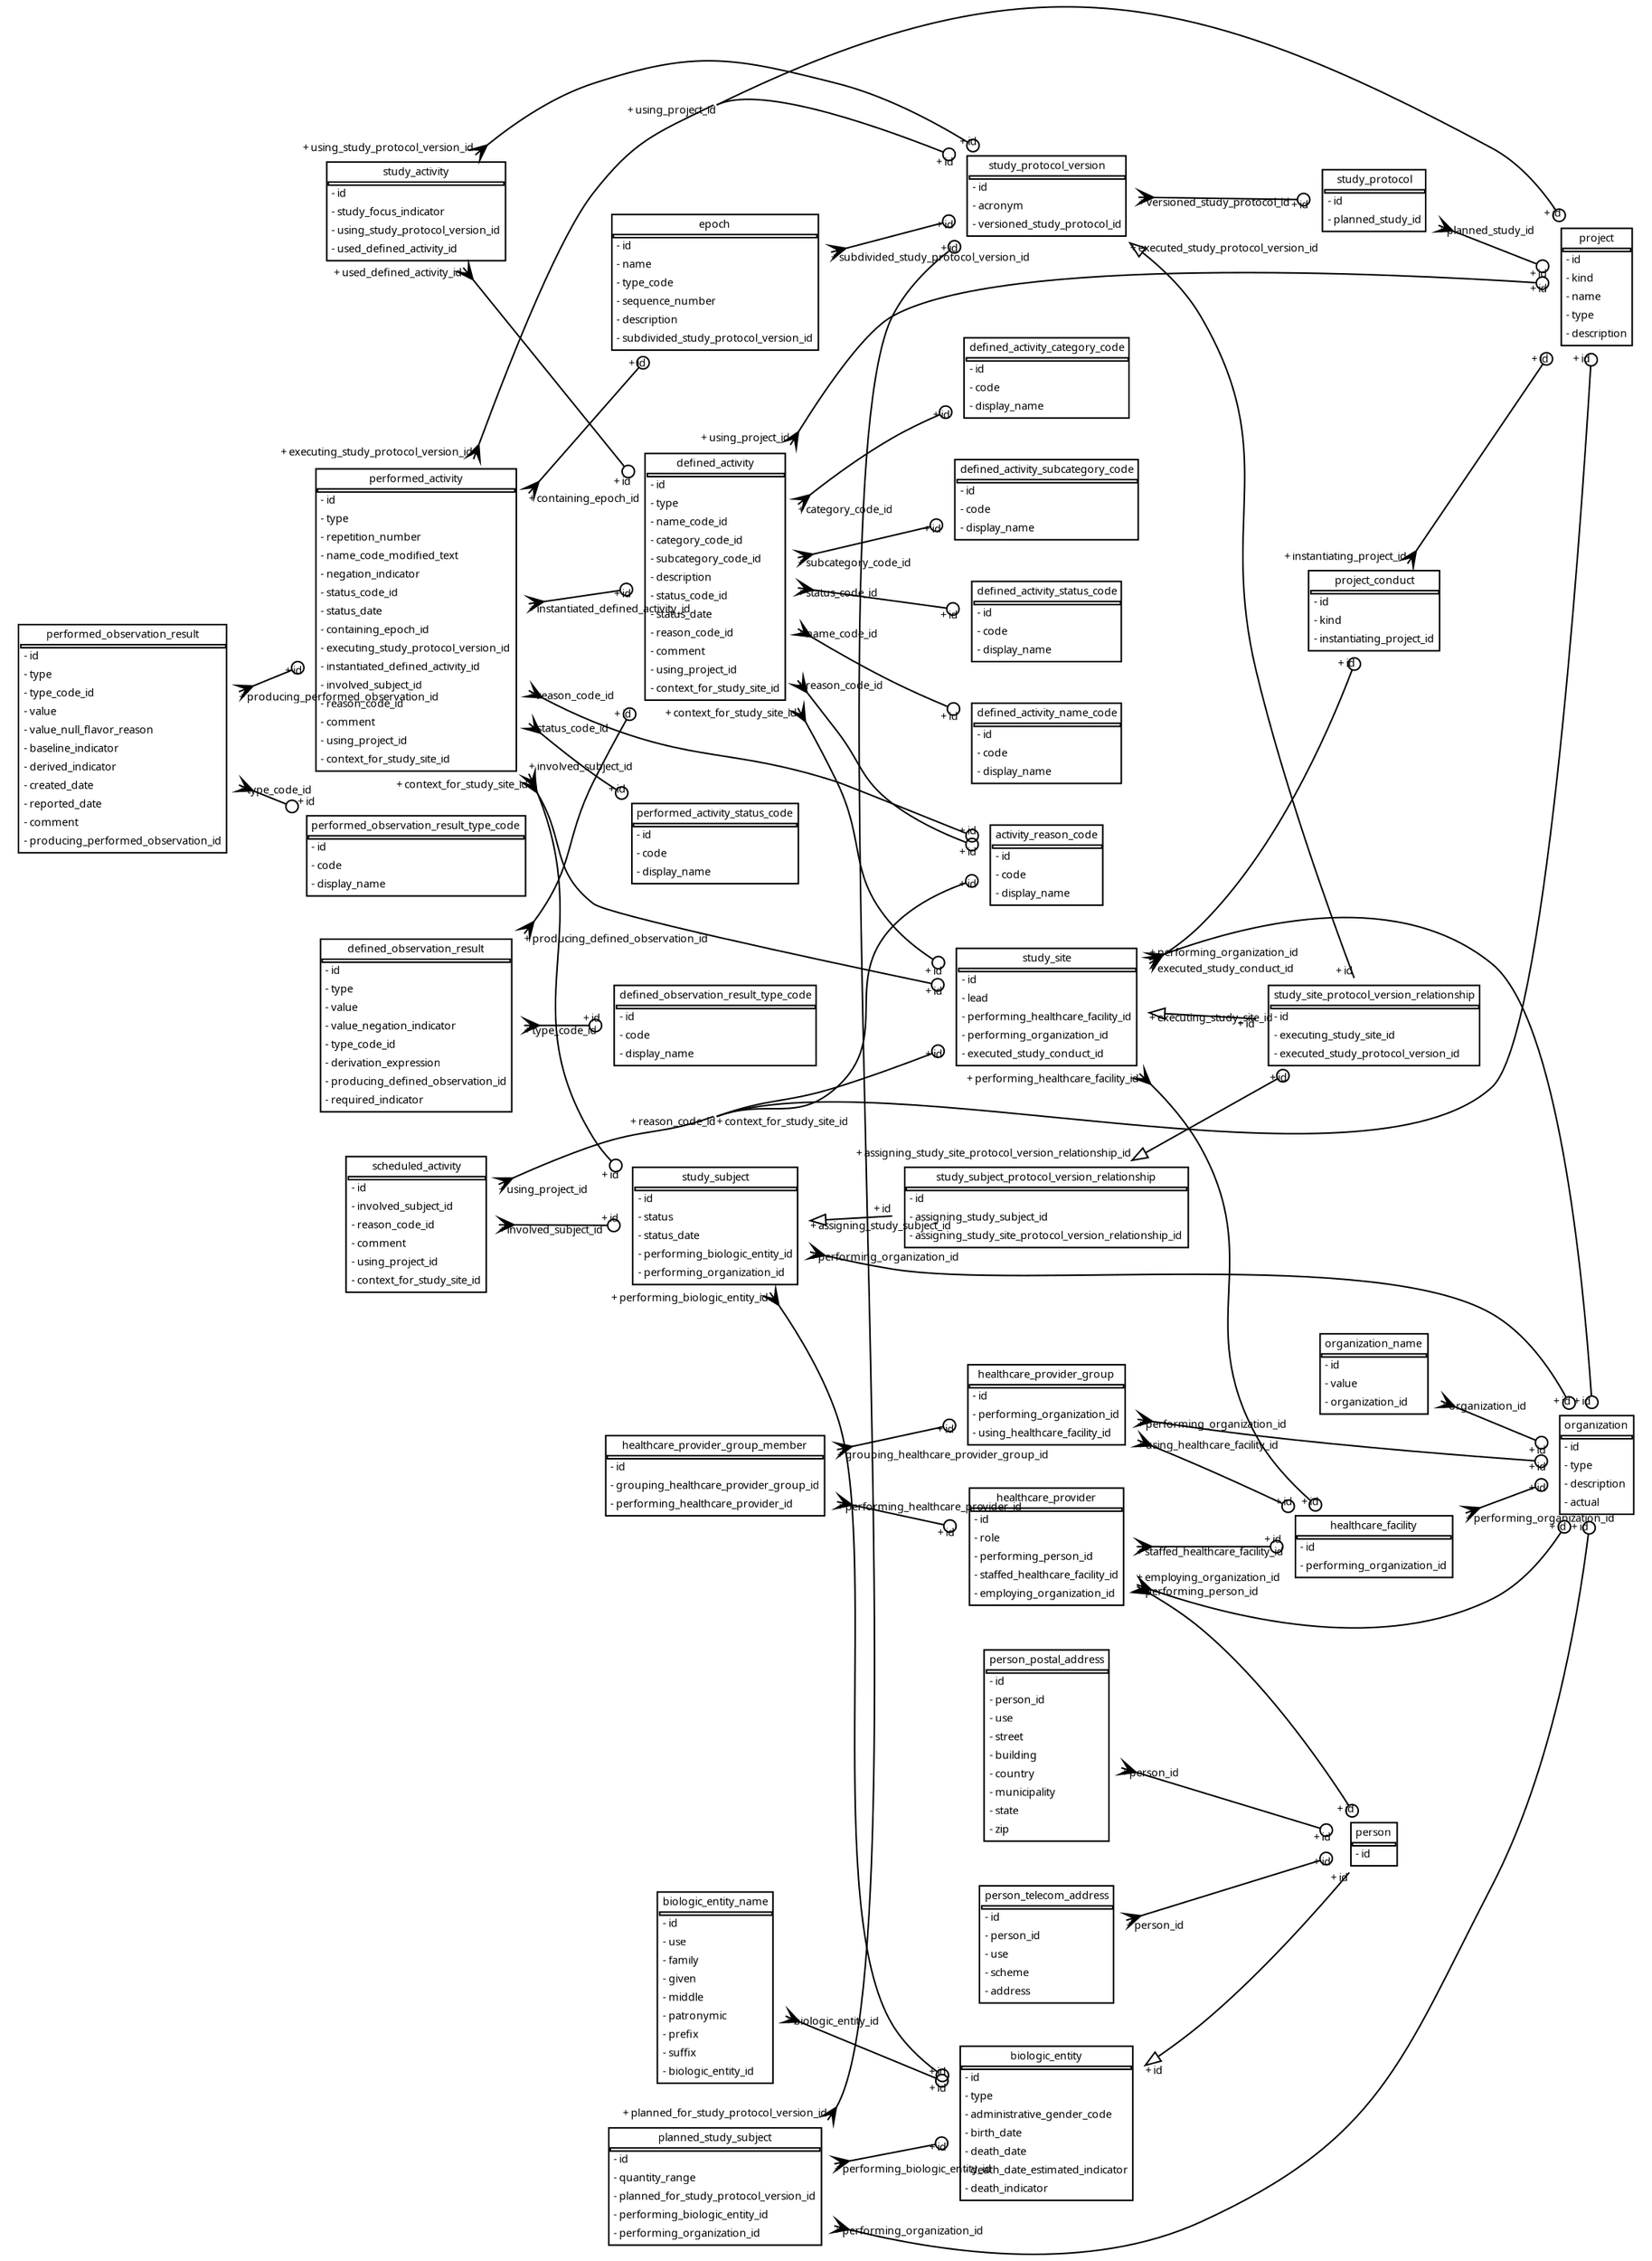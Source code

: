digraph G {
	graph [bb="0,0,1020.8,1452",
		concentrate=True,
		mode=ipsep,
		overlap=ipsep,
		prog=dot,
		rankdir=LR,
		sep=0.01
	];
	node [label="\N"];
	activity_reason_code	[fontname="Bitstream-Vera Sans",
		fontsize=7.0,
		height=0.84722,
		label=<<TABLE BORDER="1" CELLBORDER="0" CELLSPACING="0"><TR><TD ALIGN="CENTER">activity_reason_code</TD></TR><TR><TD BORDER="1" CELLPADDING="0"></TD></TR><TR><TD ALIGN="LEFT" PORT="id">- id</TD></TR><TR><TD ALIGN="LEFT" PORT="code">- code</TD></TR><TR><TD ALIGN="LEFT" PORT="display_name">- display_name</TD></TR></TABLE>>,
		pos="643.25,896.75",
		shape=plaintext,
		width=1.2222];
	biologic_entity_name	[fontname="Bitstream-Vera Sans",
		fontsize=7.0,
		height=1.8681,
		label=<<TABLE BORDER="1" CELLBORDER="0" CELLSPACING="0"><TR><TD ALIGN="CENTER">biologic_entity_name</TD></TR><TR><TD BORDER="1" CELLPADDING="0"></TD></TR><TR><TD ALIGN="LEFT" PORT="id">- id</TD></TR><TR><TD ALIGN="LEFT" PORT="use">- use</TD></TR><TR><TD ALIGN="LEFT" PORT="family">- family</TD></TR><TR><TD ALIGN="LEFT" PORT="given">- given</TD></TR><TR><TD ALIGN="LEFT" PORT="middle">- middle</TD></TR><TR><TD ALIGN="LEFT" PORT="patronymic">- patronymic</TD></TR><TR><TD ALIGN="LEFT" PORT="prefix">- prefix</TD></TR><TR><TD ALIGN="LEFT" PORT="suffix">- suffix</TD></TR><TR><TD ALIGN="LEFT" PORT="biologic_entity_id">- biologic_entity_id</TD></TR></TABLE>>,
		pos="436.38,171.75",
		shape=plaintext,
		width=1.2118];
	biologic_entity	[fontname="Bitstream-Vera Sans",
		fontsize=7.0,
		height=1.5278,
		label=<<TABLE BORDER="1" CELLBORDER="0" CELLSPACING="0"><TR><TD ALIGN="CENTER">biologic_entity</TD></TR><TR><TD BORDER="1" CELLPADDING="0"></TD></TR><TR><TD ALIGN="LEFT" PORT="id">- id</TD></TR><TR><TD ALIGN="LEFT" PORT="type">- type</TD></TR><TR><TD ALIGN="LEFT" PORT="administrative_gender_code">- administrative_gender_code</TD></TR><TR><TD ALIGN="LEFT" PORT="birth_date">- birth_date</TD></TR><TR><TD ALIGN="LEFT" PORT="death_date">- death_date</TD></TR><TR><TD ALIGN="LEFT" PORT="death_date_estimated_indicator">- death_date_estimated_indicator</TD></TR><TR><TD ALIGN="LEFT" PORT="death_indicator">- death_indicator</TD></TR></TABLE>>,
		pos="643.25,84.754",
		shape=plaintext,
		width=1.7431];
	biologic_entity_name -> biologic_entity	[arrowhead=odot,
		arrowtail=crow,
		dir=both,
		fontname="Bitstream-Vera Sans",
		fontsize=7.0,
		head_lp="575.18,114.97",
		headlabel="+ id",
		pos="s,479.83,153.73 e,580.81,110.84 489.37,149.67 514.71,138.91 545.52,125.83 572.83,114.23",
		tail_lp="509.45,149.6",
		taillabel="+ biologic_entity_id"];
	person	[fontname="Bitstream-Vera Sans",
		fontsize=7.0,
		height=0.50694,
		label=<<TABLE BORDER="1" CELLBORDER="0" CELLSPACING="0"><TR><TD ALIGN="CENTER">person</TD></TR><TR><TD BORDER="1" CELLPADDING="0"></TD></TR><TR><TD ALIGN="LEFT" PORT="id">- id</TD></TR></TABLE>>,
		pos="850.5,264.75",
		shape=plaintext,
		width=0.75];
	biologic_entity -> person	[arrowhead=none,
		arrowtail=empty,
		dir=both,
		fontname="Bitstream-Vera Sans",
		fontsize=7.0,
		head_lp="829.14,242.51",
		headlabel="+ id",
		pos="s,705.86,122.66 715.04,129.09 723.84,135.39 732.54,142.02 740.5,148.75 777.44,179.97 814.81,222.71 834.76,246.64",
		tail_lp="711.48,118.53",
		taillabel="+ id"];
	healthcare_facility	[fontname="Bitstream-Vera Sans",
		fontsize=7.0,
		height=0.67708,
		label=<<TABLE BORDER="1" CELLBORDER="0" CELLSPACING="0"><TR><TD ALIGN="CENTER">healthcare_facility</TD></TR><TR><TD BORDER="1" CELLPADDING="0"></TD></TR><TR><TD ALIGN="LEFT" PORT="id">- id</TD></TR><TR><TD ALIGN="LEFT" PORT="performing_organization_id">- performing_organization_id</TD></TR></TABLE>>,
		pos="850.5,456.75",
		shape=plaintext,
		width=1.5243];
	organization	[fontname="Bitstream-Vera Sans",
		fontsize=7.0,
		height=1.0174,
		label=<<TABLE BORDER="1" CELLBORDER="0" CELLSPACING="0"><TR><TD ALIGN="CENTER">organization</TD></TR><TR><TD BORDER="1" CELLPADDING="0"></TD></TR><TR><TD ALIGN="LEFT" PORT="id">- id</TD></TR><TR><TD ALIGN="LEFT" PORT="type">- type</TD></TR><TR><TD ALIGN="LEFT" PORT="description">- description</TD></TR><TR><TD ALIGN="LEFT" PORT="actual">- actual</TD></TR></TABLE>>,
		pos="990.62,508.75",
		shape=plaintext,
		width=0.83681];
	healthcare_facility -> organization	[arrowhead=odot,
		arrowtail=crow,
		dir=both,
		fontname="Bitstream-Vera Sans",
		fontsize=7.0,
		head_lp="955.23,502.05",
		headlabel="+ id",
		pos="s,905.3,477.01 e,960.86,497.92 914.72,480.56 927.71,485.44 940.97,490.44 952.65,494.83",
		tail_lp="949.92,472.88",
		taillabel="+ performing_organization_id"];
	healthcare_provider	[fontname="Bitstream-Vera Sans",
		fontsize=7.0,
		height=1.1875,
		label=<<TABLE BORDER="1" CELLBORDER="0" CELLSPACING="0"><TR><TD ALIGN="CENTER">healthcare_provider</TD></TR><TR><TD BORDER="1" CELLPADDING="0"></TD></TR><TR><TD ALIGN="LEFT" PORT="id">- id</TD></TR><TR><TD ALIGN="LEFT" PORT="role">- role</TD></TR><TR><TD ALIGN="LEFT" PORT="performing_person_id">- performing_person_id</TD></TR><TR><TD ALIGN="LEFT" PORT="staffed_healthcare_facility_id">- staffed_healthcare_facility_id</TD></TR><TR><TD ALIGN="LEFT" PORT="employing_organization_id">- employing_organization_id</TD></TR></TABLE>>,
		pos="643.25,456.75",
		shape=plaintext,
		width=1.6285];
	healthcare_provider -> healthcare_facility	[arrowhead=odot,
		arrowtail=crow,
		dir=both,
		fontname="Bitstream-Vera Sans",
		fontsize=7.0,
		head_lp="790.32,460.88",
		headlabel="+ id",
		pos="s,701.7,456.75 e,795.94,456.75 711.95,456.75 736.15,456.75 763.29,456.75 787.03,456.75",
		tail_lp="750.07,452.63",
		taillabel="+ staffed_healthcare_facility_id"];
	healthcare_provider -> organization	[arrowhead=odot,
		arrowtail=crow,
		dir=both,
		fontname="Bitstream-Vera Sans",
		fontsize=7.0,
		head_lp="966.4,468.28",
		headlabel="+ id",
		pos="s,701.62,432.27 e,972.02,472.4 711.22,428.91 770.33,408.84 857.29,390.58 924.5,423.75 942.43,432.6 956.78,449.01 967.41,465.07",
		tail_lp="745.49,428.14",
		taillabel="+ employing_organization_id"];
	healthcare_provider -> person	[arrowhead=odot,
		arrowtail=crow,
		dir=both,
		fontname="Bitstream-Vera Sans",
		fontsize=7.0,
		head_lp="833.41,286.72",
		headlabel="+ id",
		pos="s,701.73,430.73 e,839.04,282.59 710.56,425.68 721.06,419.45 731.44,412.42 740.5,404.75 780.43,370.96 815.35,320.39 834.34,290.18",
		tail_lp="738.1,434.86",
		taillabel="+ performing_person_id"];
	healthcare_provider_group	[fontname="Bitstream-Vera Sans",
		fontsize=7.0,
		height=0.84722,
		label=<<TABLE BORDER="1" CELLBORDER="0" CELLSPACING="0"><TR><TD ALIGN="CENTER">healthcare_provider_group</TD></TR><TR><TD BORDER="1" CELLPADDING="0"></TD></TR><TR><TD ALIGN="LEFT" PORT="id">- id</TD></TR><TR><TD ALIGN="LEFT" PORT="performing_organization_id">- performing_organization_id</TD></TR><TR><TD ALIGN="LEFT" PORT="using_healthcare_facility_id">- using_healthcare_facility_id</TD></TR></TABLE>>,
		pos="643.25,547.75",
		shape=plaintext,
		width=1.5556];
	healthcare_provider_group -> healthcare_facility	[arrowhead=odot,
		arrowtail=crow,
		dir=both,
		fontname="Bitstream-Vera Sans",
		fontsize=7.0,
		head_lp="794.52,485.2",
		headlabel="+ id",
		pos="s,699.21,526.15 e,800.14,481.07 708.86,522.2 719.48,517.82 730.33,513.23 740.5,508.75 757.4,501.31 775.58,492.83 792.15,484.91",
		tail_lp="744.96,522.02",
		taillabel="+ using_healthcare_facility_id"];
	healthcare_provider_group -> organization	[arrowhead=odot,
		arrowtail=crow,
		dir=both,
		fontname="Bitstream-Vera Sans",
		fontsize=7.0,
		head_lp="954.98,514.9",
		headlabel="+ id",
		pos="s,699.16,538.68 e,960.61,510.78 709.42,537.09 730.76,533.81 754.61,530.38 776.5,527.75 837.66,520.41 909.02,514.61 951.69,511.43",
		tail_lp="743.79,534.56",
		taillabel="+ performing_organization_id"];
	healthcare_provider_group_member	[fontname="Bitstream-Vera Sans",
		fontsize=7.0,
		height=0.84722,
		label=<<TABLE BORDER="1" CELLBORDER="0" CELLSPACING="0"><TR><TD ALIGN="CENTER">healthcare_provider_group_member</TD></TR><TR><TD BORDER="1" CELLPADDING="0"></TD></TR><TR><TD ALIGN="LEFT" PORT="id">- id</TD></TR><TR><TD ALIGN="LEFT" PORT="grouping_healthcare_provider_group_id">- grouping_healthcare_provider_group_id</TD></TR><TR><TD ALIGN="LEFT" PORT="performing_healthcare_provider_id">- performing_healthcare_provider_id</TD></TR></TABLE>>,
		pos="436.38,501.75",
		shape=plaintext,
		width=2.0451];
	healthcare_provider_group_member -> healthcare_provider	[arrowhead=odot,
		arrowtail=crow,
		dir=both,
		fontname="Bitstream-Vera Sans",
		fontsize=7.0,
		head_lp="579.02,465.28",
		headlabel="+ id",
		pos="s,509.89,485.83 e,584.64,469.41 520.08,483.59 538.69,479.5 558.2,475.22 576.03,471.3",
		tail_lp="566.14,489.95",
		taillabel="+ performing_healthcare_provider_id"];
	healthcare_provider_group_member -> healthcare_provider_group	[arrowhead=odot,
		arrowtail=crow,
		dir=both,
		fontname="Bitstream-Vera Sans",
		fontsize=7.0,
		head_lp="581.94,531.35",
		headlabel="+ id",
		pos="s,509.89,518.04 e,587.56,535.47 519.9,520.28 539.55,524.7 560.23,529.34 578.87,533.52",
		tail_lp="573.27,513.91",
		taillabel="+ grouping_healthcare_provider_group_id"];
	organization_name	[fontname="Bitstream-Vera Sans",
		fontsize=7.0,
		height=0.84722,
		label=<<TABLE BORDER="1" CELLBORDER="0" CELLSPACING="0"><TR><TD ALIGN="CENTER">organization_name</TD></TR><TR><TD BORDER="1" CELLPADDING="0"></TD></TR><TR><TD ALIGN="LEFT" PORT="id">- id</TD></TR><TR><TD ALIGN="LEFT" PORT="value">- value</TD></TR><TR><TD ALIGN="LEFT" PORT="organization_id">- organization_id</TD></TR></TABLE>>,
		pos="850.5,567.75",
		shape=plaintext,
		width=1.1181];
	organization_name -> organization	[arrowhead=odot,
		arrowtail=crow,
		dir=both,
		fontname="Bitstream-Vera Sans",
		fontsize=7.0,
		head_lp="955.23,525.17",
		headlabel="+ id",
		pos="s,890.71,551 e,960.86,521.04 900.13,546.98 917.41,539.6 936.57,531.41 952.72,524.52",
		tail_lp="916.96,546.88",
		taillabel="+ organization_id"];
	person_postal_address	[fontname="Bitstream-Vera Sans",
		fontsize=7.0,
		height=1.8681,
		label=<<TABLE BORDER="1" CELLBORDER="0" CELLSPACING="0"><TR><TD ALIGN="CENTER">person_postal_address</TD></TR><TR><TD BORDER="1" CELLPADDING="0"></TD></TR><TR><TD ALIGN="LEFT" PORT="id">- id</TD></TR><TR><TD ALIGN="LEFT" PORT="person_id">- person_id</TD></TR><TR><TD ALIGN="LEFT" PORT="use">- use</TD></TR><TR><TD ALIGN="LEFT" PORT="street">- street</TD></TR><TR><TD ALIGN="LEFT" PORT="building">- building</TD></TR><TR><TD ALIGN="LEFT" PORT="country">- country</TD></TR><TR><TD ALIGN="LEFT" PORT="municipality">- municipality</TD></TR><TR><TD ALIGN="LEFT" PORT="state">- state</TD></TR><TR><TD ALIGN="LEFT" PORT="zip">- zip</TD></TR></TABLE>>,
		pos="643.25,328.75",
		shape=plaintext,
		width=1.3056];
	person_postal_address -> person	[arrowhead=odot,
		arrowtail=crow,
		dir=both,
		fontname="Bitstream-Vera Sans",
		fontsize=7.0,
		head_lp="817.93,268.72",
		headlabel="+ id",
		pos="s,690.06,314.47 e,823.56,272.84 700,311.37 736.76,299.91 783.75,285.26 815.14,275.47",
		tail_lp="708.06,310.35",
		taillabel="+ person_id"];
	person_telecom_address	[fontname="Bitstream-Vera Sans",
		fontsize=7.0,
		height=1.1875,
		label=<<TABLE BORDER="1" CELLBORDER="0" CELLSPACING="0"><TR><TD ALIGN="CENTER">person_telecom_address</TD></TR><TR><TD BORDER="1" CELLPADDING="0"></TD></TR><TR><TD ALIGN="LEFT" PORT="id">- id</TD></TR><TR><TD ALIGN="LEFT" PORT="person_id">- person_id</TD></TR><TR><TD ALIGN="LEFT" PORT="use">- use</TD></TR><TR><TD ALIGN="LEFT" PORT="scheme">- scheme</TD></TR><TR><TD ALIGN="LEFT" PORT="address">- address</TD></TR></TABLE>>,
		pos="643.25,200.75",
		shape=plaintext,
		width=1.3889];
	person_telecom_address -> person	[arrowhead=odot,
		arrowtail=crow,
		dir=both,
		fontname="Bitstream-Vera Sans",
		fontsize=7.0,
		head_lp="817.88,252.52",
		headlabel="+ id",
		pos="s,693.15,216 e,823.51,256.65 703.01,219.08 739.36,230.41 784.76,244.57 815.31,254.09",
		tail_lp="711.15,211.88",
		taillabel="+ person_id"];
	project	[fontname="Bitstream-Vera Sans",
		fontsize=7.0,
		height=1.1875,
		label=<<TABLE BORDER="1" CELLBORDER="0" CELLSPACING="0"><TR><TD ALIGN="CENTER">project</TD></TR><TR><TD BORDER="1" CELLPADDING="0"></TD></TR><TR><TD ALIGN="LEFT" PORT="id">- id</TD></TR><TR><TD ALIGN="LEFT" PORT="kind">- kind</TD></TR><TR><TD ALIGN="LEFT" PORT="name">- name</TD></TR><TR><TD ALIGN="LEFT" PORT="type">- type</TD></TR><TR><TD ALIGN="LEFT" PORT="description">- description</TD></TR></TABLE>>,
		pos="990.62,1271.8",
		shape=plaintext,
		width=0.83681];
	project_conduct	[fontname="Bitstream-Vera Sans",
		fontsize=7.0,
		height=0.84722,
		label=<<TABLE BORDER="1" CELLBORDER="0" CELLSPACING="0"><TR><TD ALIGN="CENTER">project_conduct</TD></TR><TR><TD BORDER="1" CELLPADDING="0"></TD></TR><TR><TD ALIGN="LEFT" PORT="id">- id</TD></TR><TR><TD ALIGN="LEFT" PORT="kind">- kind</TD></TR><TR><TD ALIGN="LEFT" PORT="instantiating_project_id">- instantiating_project_id</TD></TR></TABLE>>,
		pos="850.5,1062.8",
		shape=plaintext,
		width=1.3576];
	project_conduct -> project	[arrowhead=odot,
		arrowtail=crow,
		dir=both,
		fontname="Bitstream-Vera Sans",
		fontsize=7.0,
		head_lp="956,1225.3",
		headlabel="+ id",
		pos="s,871.58,1093.1 e,961.62,1229.4 877.12,1101.5 899.61,1135.6 932.46,1185.3 956.86,1222.2",
		tail_lp="832.96,1097.3",
		taillabel="+ instantiating_project_id"];
	study_subject	[fontname="Bitstream-Vera Sans",
		fontsize=7.0,
		height=1.1875,
		label=<<TABLE BORDER="1" CELLBORDER="0" CELLSPACING="0"><TR><TD ALIGN="CENTER">study_subject</TD></TR><TR><TD BORDER="1" CELLPADDING="0"></TD></TR><TR><TD ALIGN="LEFT" PORT="id">- id</TD></TR><TR><TD ALIGN="LEFT" PORT="status">- status</TD></TR><TR><TD ALIGN="LEFT" PORT="status_date">- status_date</TD></TR><TR><TD ALIGN="LEFT" PORT="performing_biologic_entity_id">- performing_biologic_entity_id</TD></TR><TR><TD ALIGN="LEFT" PORT="performing_organization_id">- performing_organization_id</TD></TR></TABLE>>,
		pos="436.38,663.75",
		shape=plaintext,
		width=1.6181];
	study_subject -> biologic_entity	[arrowhead=odot,
		arrowtail=crow,
		dir=both,
		fontname="Bitstream-Vera Sans",
		fontsize=7.0,
		head_lp="575.36,109.55",
		headlabel="+ id",
		pos="s,468.97,621.04 e,580.98,113.67 474.5,612.53 487.99,591.32 501.89,565.85 510,540.75 536.89,457.51 501.19,223.88 546,148.75 552.91,\
137.16 562.84,127.24 573.72,118.92",
		tail_lp="420.97,616.91",
		taillabel="+ performing_biologic_entity_id"];
	study_subject -> organization	[arrowhead=odot,
		arrowtail=crow,
		dir=both,
		fontname="Bitstream-Vera Sans",
		fontsize=7.0,
		head_lp="969.58,549.49",
		headlabel="+ id",
		pos="s,494.47,647.03 e,975.2,545.37 504.31,644.54 518.01,641.16 532.4,638.01 546,635.75 629.22,621.95 851.73,649.43 924.5,606.75 945.19,\
594.62 960.6,573 971.22,553.15",
		tail_lp="539.1,642.9",
		taillabel="+ performing_organization_id"];
	study_subject_protocol_version_relationship	[fontname="Bitstream-Vera Sans",
		fontsize=7.0,
		height=0.84722,
		label=<<TABLE BORDER="1" CELLBORDER="0" CELLSPACING="0"><TR><TD ALIGN="CENTER">study_subject_protocol_version_relationship</TD></TR><TR><TD BORDER="1" CELLPADDING="0"></TD></TR><TR><TD ALIGN="LEFT" PORT="id">- id</TD></TR><TR><TD ALIGN="LEFT" PORT="assigning_study_subject_id">- assigning_study_subject_id</TD></TR><TR><TD ALIGN="LEFT" PORT="assigning_study_site_protocol_version_relationship_id">- assigning_study_site_protocol_version_relationship_id</TD></TR></TABLE>>,
		pos="643.25,675.75",
		shape=plaintext,
		width=2.7014];
	study_subject -> study_subject_protocol_version_relationship	[arrowhead=none,
		arrowtail=empty,
		dir=both,
		fontname="Bitstream-Vera Sans",
		fontsize=7.0,
		head_lp="540.62,674.26",
		headlabel="+ id",
		pos="s,494.44,667.1 505.65,667.75 518.68,668.52 532.54,669.33 546.24,670.13",
		tail_lp="540.19,662.97",
		taillabel="+ assigning_study_subject_id"];
	study_protocol_version	[fontname="Bitstream-Vera Sans",
		fontsize=7.0,
		height=0.84722,
		label=<<TABLE BORDER="1" CELLBORDER="0" CELLSPACING="0"><TR><TD ALIGN="CENTER">study_protocol_version</TD></TR><TR><TD BORDER="1" CELLPADDING="0"></TD></TR><TR><TD ALIGN="LEFT" PORT="id">- id</TD></TR><TR><TD ALIGN="LEFT" PORT="acronym">- acronym</TD></TR><TR><TD ALIGN="LEFT" PORT="versioned_study_protocol_id">- versioned_study_protocol_id</TD></TR></TABLE>>,
		pos="643.25,1330.8",
		shape=plaintext,
		width=1.5972];
	study_protocol	[fontname="Bitstream-Vera Sans",
		fontsize=7.0,
		height=0.67708,
		label=<<TABLE BORDER="1" CELLBORDER="0" CELLSPACING="0"><TR><TD ALIGN="CENTER">study_protocol</TD></TR><TR><TD BORDER="1" CELLPADDING="0"></TD></TR><TR><TD ALIGN="LEFT" PORT="id">- id</TD></TR><TR><TD ALIGN="LEFT" PORT="planned_study_id">- planned_study_id</TD></TR></TABLE>>,
		pos="850.5,1327.8",
		shape=plaintext,
		width=1.1181];
	study_protocol_version -> study_protocol	[arrowhead=odot,
		arrowtail=crow,
		dir=both,
		fontname="Bitstream-Vera Sans",
		fontsize=7.0,
		head_lp="804.86,1324.2",
		headlabel="+ id",
		pos="s,700.61,1329.9 e,810.48,1328.3 710.64,1329.8 740.27,1329.4 774.52,1328.8 801.59,1328.5",
		tail_lp="747.86,1325.8",
		taillabel="+ versioned_study_protocol_id"];
	study_site_protocol_version_relationship	[fontname="Bitstream-Vera Sans",
		fontsize=7.0,
		height=0.84722,
		label=<<TABLE BORDER="1" CELLBORDER="0" CELLSPACING="0"><TR><TD ALIGN="CENTER">study_site_protocol_version_relationship</TD></TR><TR><TD BORDER="1" CELLPADDING="0"></TD></TR><TR><TD ALIGN="LEFT" PORT="id">- id</TD></TR><TR><TD ALIGN="LEFT" PORT="executing_study_site_id">- executing_study_site_id</TD></TR><TR><TD ALIGN="LEFT" PORT="executed_study_protocol_version_id">- executed_study_protocol_version_id</TD></TR></TABLE>>,
		pos="850.5,793.75",
		shape=plaintext,
		width=2.0556];
	study_protocol_version -> study_site_protocol_version_relationship	[arrowhead=none,
		arrowtail=empty,
		dir=both,
		fontname="Bitstream-Vera Sans",
		fontsize=7.0,
		head_lp="832.57,828.34",
		headlabel="+ id",
		pos="s,695.45,1300.3 704.17,1293.5 718.13,1282.1 731.52,1268.3 740.5,1252.8 791.95,1163.5 752.85,1124 776.5,1023.8 793.67,950.97 822.39,\
867.86 838.2,824.22",
		tail_lp="635.82,1296.2",
		taillabel="+ executed_study_protocol_version_id"];
	study_activity	[fontname="Bitstream-Vera Sans",
		fontsize=7.0,
		height=1.0174,
		label=<<TABLE BORDER="1" CELLBORDER="0" CELLSPACING="0"><TR><TD ALIGN="CENTER">study_activity</TD></TR><TR><TD BORDER="1" CELLPADDING="0"></TD></TR><TR><TD ALIGN="LEFT" PORT="id">- id</TD></TR><TR><TD ALIGN="LEFT" PORT="study_focus_indicator">- study_focus_indicator</TD></TR><TR><TD ALIGN="LEFT" PORT="using_study_protocol_version_id">- using_study_protocol_version_id</TD></TR><TR><TD ALIGN="LEFT" PORT="used_defined_activity_id">- used_defined_activity_id</TD></TR></TABLE>>,
		pos="251.62,1321.8",
		shape=plaintext,
		width=1.7743];
	study_activity -> study_protocol_version	[arrowhead=odot,
		arrowtail=crow,
		dir=both,
		fontname="Bitstream-Vera Sans",
		fontsize=7.0,
		head_lp="594.59,1365.3",
		headlabel="+ id",
		pos="s,288.87,1358.1 e,600.21,1361.2 296.64,1364.7 315.44,1380.2 338.6,1395.7 362.75,1403.8 424.87,1424.3 446.63,1420.1 510,1403.8 539.22,\
1396.2 568.88,1380.7 592.7,1365.9",
		tail_lp="235.24,1362.2",
		taillabel="+ using_study_protocol_version_id"];
	defined_activity	[fontname="Bitstream-Vera Sans",
		fontsize=7.0,
		height=2.3785,
		label=<<TABLE BORDER="1" CELLBORDER="0" CELLSPACING="0"><TR><TD ALIGN="CENTER">defined_activity</TD></TR><TR><TD BORDER="1" CELLPADDING="0"></TD></TR><TR><TD ALIGN="LEFT" PORT="id">- id</TD></TR><TR><TD ALIGN="LEFT" PORT="type">- type</TD></TR><TR><TD ALIGN="LEFT" PORT="name_code_id">- name_code_id</TD></TR><TR><TD ALIGN="LEFT" PORT="category_code_id">- category_code_id</TD></TR><TR><TD ALIGN="LEFT" PORT="subcategory_code_id">- subcategory_code_id</TD></TR><TR><TD ALIGN="LEFT" PORT="description">- description</TD></TR><TR><TD ALIGN="LEFT" PORT="status_code_id">- status_code_id</TD></TR><TR><TD ALIGN="LEFT" PORT="status_date">- status_date</TD></TR><TR><TD ALIGN="LEFT" PORT="reason_code_id">- reason_code_id</TD></TR><TR><TD ALIGN="LEFT" PORT="comment">- comment</TD></TR><TR><TD ALIGN="LEFT" PORT="using_project_id">- using_project_id</TD></TR><TR><TD ALIGN="LEFT" PORT="context_for_study_site_id">- context_for_study_site_id</TD></TR></TABLE>>,
		pos="436.38,1084.8",
		shape=plaintext,
		width=1.4826];
	study_activity -> defined_activity	[arrowhead=odot,
		arrowtail=crow,
		dir=both,
		fontname="Bitstream-Vera Sans",
		fontsize=7.0,
		head_lp="377.64,1148.2",
		headlabel="+ id",
		pos="s,280.78,1285.2 e,383.27,1152.3 287.08,1277.1 312.6,1244 347.97,1198.1 377.77,1159.5",
		tail_lp="239.53,1281.1",
		taillabel="+ used_defined_activity_id"];
	defined_activity_name_code	[fontname="Bitstream-Vera Sans",
		fontsize=7.0,
		height=0.84722,
		label=<<TABLE BORDER="1" CELLBORDER="0" CELLSPACING="0"><TR><TD ALIGN="CENTER">defined_activity_name_code</TD></TR><TR><TD BORDER="1" CELLPADDING="0"></TD></TR><TR><TD ALIGN="LEFT" PORT="id">- id</TD></TR><TR><TD ALIGN="LEFT" PORT="code">- code</TD></TR><TR><TD ALIGN="LEFT" PORT="display_name">- display_name</TD></TR></TABLE>>,
		pos="643.25,975.75",
		shape=plaintext,
		width=1.5347];
	defined_activity_category_code	[fontname="Bitstream-Vera Sans",
		fontsize=7.0,
		height=0.84722,
		label=<<TABLE BORDER="1" CELLBORDER="0" CELLSPACING="0"><TR><TD ALIGN="CENTER">defined_activity_category_code</TD></TR><TR><TD BORDER="1" CELLPADDING="0"></TD></TR><TR><TD ALIGN="LEFT" PORT="id">- id</TD></TR><TR><TD ALIGN="LEFT" PORT="code">- code</TD></TR><TR><TD ALIGN="LEFT" PORT="display_name">- display_name</TD></TR></TABLE>>,
		pos="643.25,1212.8",
		shape=plaintext,
		width=1.6701];
	defined_activity_subcategory_code	[fontname="Bitstream-Vera Sans",
		fontsize=7.0,
		height=0.84722,
		label=<<TABLE BORDER="1" CELLBORDER="0" CELLSPACING="0"><TR><TD ALIGN="CENTER">defined_activity_subcategory_code</TD></TR><TR><TD BORDER="1" CELLPADDING="0"></TD></TR><TR><TD ALIGN="LEFT" PORT="id">- id</TD></TR><TR><TD ALIGN="LEFT" PORT="code">- code</TD></TR><TR><TD ALIGN="LEFT" PORT="display_name">- display_name</TD></TR></TABLE>>,
		pos="643.25,1133.8",
		shape=plaintext,
		width=1.8264];
	defined_activity_status_code	[fontname="Bitstream-Vera Sans",
		fontsize=7.0,
		height=0.84722,
		label=<<TABLE BORDER="1" CELLBORDER="0" CELLSPACING="0"><TR><TD ALIGN="CENTER">defined_activity_status_code</TD></TR><TR><TD BORDER="1" CELLPADDING="0"></TD></TR><TR><TD ALIGN="LEFT" PORT="id">- id</TD></TR><TR><TD ALIGN="LEFT" PORT="code">- code</TD></TR><TR><TD ALIGN="LEFT" PORT="display_name">- display_name</TD></TR></TABLE>>,
		pos="643.25,1054.8",
		shape=plaintext,
		width=1.566];
	defined_activity -> activity_reason_code	[arrowhead=odot,
		arrowtail=crow,
		dir=both,
		fontname="Bitstream-Vera Sans",
		fontsize=7.0,
		head_lp="593.69,904.82",
		headlabel="+ id",
		pos="s,489.56,1012.8 e,599.32,908.95 495.54,1004.6 520.36,970.53 544.13,938.22 546,936.75 559.33,926.28 575.79,918.12 591.31,911.98",
		tail_lp="516.93,1008.7",
		taillabel="+ reason_code_id"];
	defined_activity -> project	[arrowhead=odot,
		arrowtail=crow,
		dir=both,
		fontname="Bitstream-Vera Sans",
		fontsize=7.0,
		head_lp="955.17,1278",
		headlabel="+ id",
		pos="s,482.8,1170.2 e,960.79,1273.9 488.07,1179.1 507.9,1212.2 529.74,1243.4 546,1252.8 614.55,1292 857.62,1280.6 951.88,1274.5",
		tail_lp="454.68,1174.3",
		taillabel="+ using_project_id"];
	defined_activity -> defined_activity_name_code	[arrowhead=odot,
		arrowtail=crow,
		dir=both,
		fontname="Bitstream-Vera Sans",
		fontsize=7.0,
		head_lp="582.42,992.24",
		headlabel="+ id",
		pos="s,489.61,1049 e,588.05,996.37 497.99,1043.7 513.35,1034 530.03,1024.1 546,1015.8 556.72,1010.2 568.4,1004.8 579.81,999.86",
		tail_lp="515.11,1044.9",
		taillabel="+ name_code_id"];
	defined_activity -> defined_activity_category_code	[arrowhead=odot,
		arrowtail=crow,
		dir=both,
		fontname="Bitstream-Vera Sans",
		fontsize=7.0,
		head_lp="577.5,1188",
		headlabel="+ id",
		pos="s,489.7,1133 e,583.13,1192.1 497.49,1139.4 512.67,1151.6 529.4,1163.9 546,1173.8 555.11,1179.2 565.12,1184.1 575.12,1188.6",
		tail_lp="520.07,1128.8",
		taillabel="+ category_code_id"];
	defined_activity -> defined_activity_subcategory_code	[arrowhead=odot,
		arrowtail=crow,
		dir=both,
		fontname="Bitstream-Vera Sans",
		fontsize=7.0,
		head_lp="572.03,1114.2",
		headlabel="+ id",
		pos="s,489.6,1097.2 e,577.65,1118.3 499.59,1099.6 521.5,1104.9 546.32,1110.8 569.05,1116.2",
		tail_lp="525.6,1093.1",
		taillabel="+ subcategory_code_id"];
	defined_activity -> defined_activity_status_code	[arrowhead=odot,
		arrowtail=crow,
		dir=both,
		fontname="Bitstream-Vera Sans",
		fontsize=7.0,
		head_lp="581.26,1058.7",
		headlabel="+ id",
		pos="s,489.6,1077.1 e,586.89,1062.9 499.62,1075.6 524.5,1072 553.13,1067.8 578.19,1064.1",
		tail_lp="516.23,1073",
		taillabel="+ status_code_id"];
	study_site	[fontname="Bitstream-Vera Sans",
		fontsize=7.0,
		height=1.1875,
		label=<<TABLE BORDER="1" CELLBORDER="0" CELLSPACING="0"><TR><TD ALIGN="CENTER">study_site</TD></TR><TR><TD BORDER="1" CELLPADDING="0"></TD></TR><TR><TD ALIGN="LEFT" PORT="id">- id</TD></TR><TR><TD ALIGN="LEFT" PORT="lead">- lead</TD></TR><TR><TD ALIGN="LEFT" PORT="performing_healthcare_facility_id">- performing_healthcare_facility_id</TD></TR><TR><TD ALIGN="LEFT" PORT="performing_organization_id">- performing_organization_id</TD></TR><TR><TD ALIGN="LEFT" PORT="executed_study_conduct_id">- executed_study_conduct_id</TD></TR></TABLE>>,
		pos="643.25,805.75",
		shape=plaintext,
		width=1.7847];
	defined_activity -> study_site	[arrowhead=odot,
		arrowtail=crow,
		dir=both,
		fontname="Bitstream-Vera Sans",
		fontsize=7.0,
		head_lp="573.42,827.38",
		headlabel="+ id",
		pos="s,486.16,999.41 e,579.04,831.51 490.84,990.53 497.56,977.64 504.13,964.46 510,951.75 528.76,911.14 516.48,891.37 546,857.75 553.22,\
849.53 562.06,842.38 571.43,836.23",
		tail_lp="443.04,995.28",
		taillabel="+ context_for_study_site_id"];
	defined_observation_result_type_code	[fontname="Bitstream-Vera Sans",
		fontsize=7.0,
		height=0.84722,
		label=<<TABLE BORDER="1" CELLBORDER="0" CELLSPACING="0"><TR><TD ALIGN="CENTER">defined_observation_result_type_code</TD></TR><TR><TD BORDER="1" CELLPADDING="0"></TD></TR><TR><TD ALIGN="LEFT" PORT="id">- id</TD></TR><TR><TD ALIGN="LEFT" PORT="code">- code</TD></TR><TR><TD ALIGN="LEFT" PORT="display_name">- display_name</TD></TR></TABLE>>,
		pos="436.38,793.75",
		shape=plaintext,
		width=1.9618];
	defined_observation_result	[fontname="Bitstream-Vera Sans",
		fontsize=7.0,
		height=1.6979,
		label=<<TABLE BORDER="1" CELLBORDER="0" CELLSPACING="0"><TR><TD ALIGN="CENTER">defined_observation_result</TD></TR><TR><TD BORDER="1" CELLPADDING="0"></TD></TR><TR><TD ALIGN="LEFT" PORT="id">- id</TD></TR><TR><TD ALIGN="LEFT" PORT="type">- type</TD></TR><TR><TD ALIGN="LEFT" PORT="value">- value</TD></TR><TR><TD ALIGN="LEFT" PORT="value_negation_indicator">- value_negation_indicator</TD></TR><TR><TD ALIGN="LEFT" PORT="type_code_id">- type_code_id</TD></TR><TR><TD ALIGN="LEFT" PORT="derivation_expression">- derivation_expression</TD></TR><TR><TD ALIGN="LEFT" PORT="producing_defined_observation_id">- producing_defined_observation_id</TD></TR><TR><TD ALIGN="LEFT" PORT="required_indicator">- required_indicator</TD></TR></TABLE>>,
		pos="251.62,793.75",
		shape=plaintext,
		width=1.8264];
	defined_observation_result -> defined_activity	[arrowhead=odot,
		arrowtail=crow,
		dir=both,
		fontname="Bitstream-Vera Sans",
		fontsize=7.0,
		head_lp="381.31,995.12",
		headlabel="+ id",
		pos="s,317.23,852.16 e,386.93,999.24 323.64,860.38 324.71,861.83 325.75,863.29 326.75,864.75 350.37,899.3 344.7,914 362.75,951.75 368.96,\
964.75 375.84,978.27 382.82,991.5",
		tail_lp="372.73,848.04",
		taillabel="+ producing_defined_observation_id"];
	defined_observation_result -> defined_observation_result_type_code	[arrowhead=odot,
		arrowtail=crow,
		dir=both,
		fontname="Bitstream-Vera Sans",
		fontsize=7.0,
		head_lp="360.19,797.88",
		headlabel="+ id",
		pos="s,317.31,793.75 e,365.81,793.75 327.39,793.75 337.12,793.75 347.11,793.75 356.89,793.75",
		tail_lp="340.94,789.63",
		taillabel="+ type_code_id"];
	epoch	[fontname="Bitstream-Vera Sans",
		fontsize=7.0,
		height=1.3576,
		label=<<TABLE BORDER="1" CELLBORDER="0" CELLSPACING="0"><TR><TD ALIGN="CENTER">epoch</TD></TR><TR><TD BORDER="1" CELLPADDING="0"></TD></TR><TR><TD ALIGN="LEFT" PORT="id">- id</TD></TR><TR><TD ALIGN="LEFT" PORT="name">- name</TD></TR><TR><TD ALIGN="LEFT" PORT="type_code">- type_code</TD></TR><TR><TD ALIGN="LEFT" PORT="sequence_number">- sequence_number</TD></TR><TR><TD ALIGN="LEFT" PORT="description">- description</TD></TR><TR><TD ALIGN="LEFT" PORT="subdivided_study_protocol_version_id">- subdivided_study_protocol_version_id</TD></TR></TABLE>>,
		pos="436.38,1275.8",
		shape=plaintext,
		width=2.0035];
	epoch -> study_protocol_version	[arrowhead=odot,
		arrowtail=crow,
		dir=both,
		fontname="Bitstream-Vera Sans",
		fontsize=7.0,
		head_lp="580.19,1311.5",
		headlabel="+ id",
		pos="s,508.46,1294.8 e,585.82,1315.6 518.37,1297.5 537.95,1302.8 558.63,1308.3 577.36,1313.3",
		tail_lp="570.33,1290.7",
		taillabel="+ subdivided_study_protocol_version_id"];
	planned_study_subject	[fontname="Bitstream-Vera Sans",
		fontsize=7.0,
		height=1.1875,
		label=<<TABLE BORDER="1" CELLBORDER="0" CELLSPACING="0"><TR><TD ALIGN="CENTER">planned_study_subject</TD></TR><TR><TD BORDER="1" CELLPADDING="0"></TD></TR><TR><TD ALIGN="LEFT" PORT="id">- id</TD></TR><TR><TD ALIGN="LEFT" PORT="quantity_range">- quantity_range</TD></TR><TR><TD ALIGN="LEFT" PORT="planned_for_study_protocol_version_id">- planned_for_study_protocol_version_id</TD></TR><TR><TD ALIGN="LEFT" PORT="performing_biologic_entity_id">- performing_biologic_entity_id</TD></TR><TR><TD ALIGN="LEFT" PORT="performing_organization_id">- performing_organization_id</TD></TR></TABLE>>,
		pos="436.38,43.754",
		shape=plaintext,
		width=2.0451];
	planned_study_subject -> biologic_entity	[arrowhead=odot,
		arrowtail=crow,
		dir=both,
		fontname="Bitstream-Vera Sans",
		fontsize=7.0,
		head_lp="575.06,68.308",
		headlabel="+ id",
		pos="s,509.89,58.267 e,580.68,72.433 520.05,60.299 537.29,63.75 555.32,67.356 572.06,70.707",
		tail_lp="557.89,54.142",
		taillabel="+ performing_biologic_entity_id"];
	planned_study_subject -> organization	[arrowhead=odot,
		arrowtail=crow,
		dir=both,
		fontname="Bitstream-Vera Sans",
		fontsize=7.0,
		head_lp="991.91,468.14",
		headlabel="+ id",
		pos="s,509.83,19.013 e,986.29,472.27 519.76,16.389 583.04,0.24034 671.06,-11.407 740.5,20.754 855.24,73.897 867.28,124.99 924.5,237.75 \
961.94,311.53 978.42,407.65 985.23,463.35",
		tail_lp="554.45,14.888",
		taillabel="+ performing_organization_id"];
	planned_study_subject -> study_protocol_version	[arrowhead=odot,
		arrowtail=crow,
		dir=both,
		fontname="Bitstream-Vera Sans",
		fontsize=7.0,
		head_lp="583.35,1304.6",
		headlabel="+ id",
		pos="s,503.89,86.379 e,588.98,1300.4 509.5,94.834 509.67,95.14 509.84,95.446 510,95.754 570.56,209.22 488.85,1137.5 546,1252.8 554.17,\
1269.2 567.62,1283.4 581.91,1295",
		tail_lp="440.51,90.504",
		taillabel="+ planned_for_study_protocol_version_id"];
	study_protocol -> project	[arrowhead=odot,
		arrowtail=crow,
		dir=both,
		fontname="Bitstream-Vera Sans",
		fontsize=7.0,
		head_lp="955.23,1287.5",
		headlabel="+ id",
		pos="s,890.71,1311.9 e,960.86,1283.4 900.13,1308 917.41,1301 936.57,1293.3 952.72,1286.7",
		tail_lp="920.71,1307.7",
		taillabel="+ planned_study_id"];
	performed_activity_status_code	[fontname="Bitstream-Vera Sans",
		fontsize=7.0,
		height=0.84722,
		label=<<TABLE BORDER="1" CELLBORDER="0" CELLSPACING="0"><TR><TD ALIGN="CENTER">performed_activity_status_code</TD></TR><TR><TD BORDER="1" CELLPADDING="0"></TD></TR><TR><TD ALIGN="LEFT" PORT="id">- id</TD></TR><TR><TD ALIGN="LEFT" PORT="code">- code</TD></TR><TR><TD ALIGN="LEFT" PORT="display_name">- display_name</TD></TR></TABLE>>,
		pos="436.38,911.75",
		shape=plaintext,
		width=1.691];
	performed_activity	[fontname="Bitstream-Vera Sans",
		fontsize=7.0,
		height=2.8889,
		label=<<TABLE BORDER="1" CELLBORDER="0" CELLSPACING="0"><TR><TD ALIGN="CENTER">performed_activity</TD></TR><TR><TD BORDER="1" CELLPADDING="0"></TD></TR><TR><TD ALIGN="LEFT" PORT="id">- id</TD></TR><TR><TD ALIGN="LEFT" PORT="type">- type</TD></TR><TR><TD ALIGN="LEFT" PORT="repetition_number">- repetition_number</TD></TR><TR><TD ALIGN="LEFT" PORT="name_code_modified_text">- name_code_modified_text</TD></TR><TR><TD ALIGN="LEFT" PORT="negation_indicator">- negation_indicator</TD></TR><TR><TD ALIGN="LEFT" PORT="status_code_id">- status_code_id</TD></TR><TR><TD ALIGN="LEFT" PORT="status_date">- status_date</TD></TR><TR><TD ALIGN="LEFT" PORT="containing_epoch_id">- containing_epoch_id</TD></TR><TR><TD ALIGN="LEFT" PORT="executing_study_protocol_version_id">- executing_study_protocol_version_id</TD></TR><TR><TD ALIGN="LEFT" PORT="instantiated_defined_activity_id">- instantiated_defined_activity_id</TD></TR><TR><TD ALIGN="LEFT" PORT="involved_subject_id">- involved_subject_id</TD></TR><TR><TD ALIGN="LEFT" PORT="reason_code_id">- reason_code_id</TD></TR><TR><TD ALIGN="LEFT" PORT="comment">- comment</TD></TR><TR><TD ALIGN="LEFT" PORT="using_project_id">- using_project_id</TD></TR><TR><TD ALIGN="LEFT" PORT="context_for_study_site_id">- context_for_study_site_id</TD></TR></TABLE>>,
		pos="251.62,1056.8",
		shape=plaintext,
		width=1.9618];
	performed_activity -> activity_reason_code	[arrowhead=odot,
		arrowtail=crow,
		dir=both,
		fontname="Bitstream-Vera Sans",
		fontsize=7.0,
		head_lp="593.98,918.59",
		headlabel="+ id",
		pos="s,322.08,1010.3 e,599.6,914.47 331.12,1005.2 341.52,999.53 352.23,994.2 362.75,989.75 425.01,963.46 445.92,973.25 510,951.75 526.43,\
946.24 530,943.41 546,936.75 560.8,930.59 576.89,923.91 591.59,917.8",
		tail_lp="349.45,1006.2",
		taillabel="+ reason_code_id"];
	performed_activity -> project	[arrowhead=odot,
		arrowtail=crow,
		dir=both,
		fontname="Bitstream-Vera Sans",
		fontsize=7.0,
		head_lp="963.52,1318.5",
		headlabel="+ id",
		pos="e,969.15,1314.3 437.38,1389.8 631.59,1486.3 734.09,1464.6 924.5,1360.8 940.82,1351.9 954.13,1336.9 964.37,1321.8",
		tail_lp="409.25,1385.6",
		taillabel="+ using_project_id"];
	performed_activity -> study_subject	[arrowhead=odot,
		arrowtail=crow,
		dir=both,
		fontname="Bitstream-Vera Sans",
		fontsize=7.0,
		head_lp="372.61,697.2",
		headlabel="+ id",
		pos="s,322.19,954.58 e,378.24,701.32 326.22,945.11 326.4,944.66 326.57,944.2 326.75,943.75 363.08,850.16 311.76,807.24 362.75,720.75 \
365.47,716.13 368.73,711.75 372.33,707.61",
		tail_lp="355.56,950.45",
		taillabel="+ involved_subject_id"];
	performed_activity -> study_protocol_version	[arrowhead=odot,
		arrowtail=crow,
		dir=both,
		fontname="Bitstream-Vera Sans",
		fontsize=7.0,
		head_lp="580.57,1360.1",
		headlabel="+ id",
		pos="s,287.42,1160.5 290.89,1170.3 313.76,1234.2 342.26,1306.6 362.75,1333.8 387.29,1366.3 398.88,1371.6 435.38,1389.8;e,586.19,1356 \
437.38,1389.8 462.1,1402 527.59,1380 577.93,1359.4",
		tail_lp="227.04,1164.7",
		taillabel="+ executing_study_protocol_version_id"];
	performed_activity -> defined_activity	[arrowhead=odot,
		arrowtail=crow,
		dir=both,
		fontname="Bitstream-Vera Sans",
		fontsize=7.0,
		head_lp="377.39,1072.6",
		headlabel="+ id",
		pos="s,322.24,1067.4 e,383.01,1076.7 332.27,1069 346.36,1071.1 360.83,1073.3 374.31,1075.4",
		tail_lp="373.99,1063.3",
		taillabel="+ instantiated_defined_activity_id"];
	performed_activity -> epoch	[arrowhead=odot,
		arrowtail=crow,
		dir=both,
		fontname="Bitstream-Vera Sans",
		fontsize=7.0,
		head_lp="389.17,1223",
		headlabel="+ id",
		pos="s,322.24,1140.2 e,394.8,1227.1 328.89,1148.1 349.39,1172.7 370.93,1198.5 389.23,1220.5",
		tail_lp="356.74,1136",
		taillabel="+ containing_epoch_id"];
	performed_activity -> performed_activity_status_code	[arrowhead=odot,
		arrowtail=crow,
		dir=both,
		fontname="Bitstream-Vera Sans",
		fontsize=7.0,
		head_lp="389.43,946.21",
		headlabel="+ id",
		pos="s,322.07,990.22 e,383.8,942.08 329.86,983.44 340.65,974.15 351.8,965.01 362.75,956.75 367.1,953.47 371.7,950.21 376.39,947.02",
		tail_lp="348.7,986.1",
		taillabel="+ status_code_id"];
	performed_activity -> study_site	[arrowhead=odot,
		arrowtail=crow,
		dir=both,
		fontname="Bitstream-Vera Sans",
		fontsize=7.0,
		head_lp="573.64,815.32",
		headlabel="+ id",
		pos="s,321.33,952.97 e,579.27,819.45 326.58,944.04 326.64,943.94 326.69,943.85 326.75,943.75 344.48,913.14 334.98,894.68 362.75,872.75 \
371.04,866.21 490.65,839.01 570.68,821.34",
		tail_lp="278.2,948.84",
		taillabel="+ context_for_study_site_id"];
	performed_observation_result_type_code	[fontname="Bitstream-Vera Sans",
		fontsize=7.0,
		height=0.84722,
		label=<<TABLE BORDER="1" CELLBORDER="0" CELLSPACING="0"><TR><TD ALIGN="CENTER">performed_observation_result_type_code</TD></TR><TR><TD BORDER="1" CELLPADDING="0"></TD></TR><TR><TD ALIGN="LEFT" PORT="id">- id</TD></TR><TR><TD ALIGN="LEFT" PORT="code">- code</TD></TR><TR><TD ALIGN="LEFT" PORT="display_name">- display_name</TD></TR></TABLE>>,
		pos="251.62,903.75",
		shape=plaintext,
		width=2.0868];
	performed_observation_result	[fontname="Bitstream-Vera Sans",
		fontsize=7.0,
		height=2.2083,
		label=<<TABLE BORDER="1" CELLBORDER="0" CELLSPACING="0"><TR><TD ALIGN="CENTER">performed_observation_result</TD></TR><TR><TD BORDER="1" CELLPADDING="0"></TD></TR><TR><TD ALIGN="LEFT" PORT="id">- id</TD></TR><TR><TD ALIGN="LEFT" PORT="type">- type</TD></TR><TR><TD ALIGN="LEFT" PORT="type_code_id">- type_code_id</TD></TR><TR><TD ALIGN="LEFT" PORT="value">- value</TD></TR><TR><TD ALIGN="LEFT" PORT="value_null_flavor_reason">- value_null_flavor_reason</TD></TR><TR><TD ALIGN="LEFT" PORT="baseline_indicator">- baseline_indicator</TD></TR><TR><TD ALIGN="LEFT" PORT="derived_indicator">- derived_indicator</TD></TR><TR><TD ALIGN="LEFT" PORT="created_date">- created_date</TD></TR><TR><TD ALIGN="LEFT" PORT="reported_date">- reported_date</TD></TR><TR><TD ALIGN="LEFT" PORT="comment">- comment</TD></TR><TR><TD ALIGN="LEFT" PORT="producing_performed_observation_id">- producing_performed_observation_id</TD></TR></TABLE>>,
		pos="70.25,979.75",
		shape=plaintext,
		width=1.9514];
	performed_observation_result -> performed_activity	[arrowhead=odot,
		arrowtail=crow,
		dir=both,
		fontname="Bitstream-Vera Sans",
		fontsize=7.0,
		head_lp="175.64,1022.9",
		headlabel="+ id",
		pos="s,140.34,1009.4 e,181.27,1027 149.87,1013.5 157.55,1016.8 165.34,1020.1 173.01,1023.4",
		tail_lp="200.34,1005.3",
		taillabel="+ producing_performed_observation_id"];
	performed_observation_result -> performed_observation_result_type_code	[arrowhead=odot,
		arrowtail=crow,
		dir=both,
		fontname="Bitstream-Vera Sans",
		fontsize=7.0,
		head_lp="173.27,938.27",
		headlabel="+ id",
		pos="s,140.34,950.48 e,178.89,934.15 149.91,946.43 156.84,943.49 163.86,940.52 170.8,937.58",
		tail_lp="163.97,946.35",
		taillabel="+ type_code_id"];
	scheduled_activity	[fontname="Bitstream-Vera Sans",
		fontsize=7.0,
		height=1.3576,
		label=<<TABLE BORDER="1" CELLBORDER="0" CELLSPACING="0"><TR><TD ALIGN="CENTER">scheduled_activity</TD></TR><TR><TD BORDER="1" CELLPADDING="0"></TD></TR><TR><TD ALIGN="LEFT" PORT="id">- id</TD></TR><TR><TD ALIGN="LEFT" PORT="involved_subject_id">- involved_subject_id</TD></TR><TR><TD ALIGN="LEFT" PORT="reason_code_id">- reason_code_id</TD></TR><TR><TD ALIGN="LEFT" PORT="comment">- comment</TD></TR><TR><TD ALIGN="LEFT" PORT="using_project_id">- using_project_id</TD></TR><TR><TD ALIGN="LEFT" PORT="context_for_study_site_id">- context_for_study_site_id</TD></TR></TABLE>>,
		pos="251.62,664.75",
		shape=plaintext,
		width=1.4826];
	scheduled_activity -> activity_reason_code	[arrowhead=odot,
		arrowtail=crow,
		dir=both,
		fontname="Bitstream-Vera Sans",
		fontsize=7.0,
		head_lp="593.72,883.68",
		headlabel="+ id",
		pos="e,599.35,887.81 437.38,734.75 468.7,746.57 485.54,731.89 510,754.75 545.43,787.87 512.56,822.64 546,857.75 558.07,870.43 574.83,\
879.1 590.98,884.98",
		tail_lp="410,730.63",
		taillabel="+ reason_code_id"];
	scheduled_activity -> project	[arrowhead=odot,
		arrowtail=crow,
		dir=both,
		fontname="Bitstream-Vera Sans",
		fontsize=7.0,
		head_lp="981.74,1225",
		headlabel="+ id",
		pos="s,304.76,691.21 313.84,695.45 329.55,702.67 346.59,709.95 362.75,715.75 394.15,727.03 404.16,722.98 435.38,734.75;e,987.36,1229.1 \
437.38,734.75 538.75,772.99 844.73,681.44 924.5,754.75 958.49,785.99 979.68,1096 986.87,1220.5",
		tail_lp="332.89,687.09",
		taillabel="+ using_project_id"];
	scheduled_activity -> study_subject	[arrowhead=odot,
		arrowtail=crow,
		dir=both,
		fontname="Bitstream-Vera Sans",
		fontsize=7.0,
		head_lp="372.57,668.19",
		headlabel="+ id",
		pos="s,304.99,664.47 e,378.2,664.07 315.43,664.41 332.93,664.31 351.99,664.21 369.65,664.11",
		tail_lp="338.37,660.34",
		taillabel="+ involved_subject_id"];
	scheduled_activity -> study_site	[arrowhead=odot,
		arrowtail=crow,
		dir=both,
		fontname="Bitstream-Vera Sans",
		fontsize=7.0,
		head_lp="573.52,775.82",
		headlabel="+ id",
		pos="e,579.14,779.95 437.38,734.75 468.7,746.57 478.2,744.27 510,754.75 529.94,761.33 551.28,769.18 570.86,776.74",
		tail_lp="480.5,730.63",
		taillabel="+ context_for_study_site_id"];
	study_subject_protocol_version_relationship -> study_site_protocol_version_relationship	[arrowhead=odot,
		arrowtail=empty,
		dir=both,
		fontname="Bitstream-Vera Sans",
		fontsize=7.0,
		head_lp="790.84,759.14",
		headlabel="+ id",
		pos="s,697.11,706.14 e,796.47,763.26 707.01,711.83 733.05,726.81 763.15,744.11 788.96,758.95",
		tail_lp="610.11,710.27",
		taillabel="+ assigning_study_site_protocol_version_relationship_id"];
	study_site -> healthcare_facility	[arrowhead=odot,
		arrowtail=crow,
		dir=both,
		fontname="Bitstream-Vera Sans",
		fontsize=7.0,
		head_lp="810.99,485.16",
		headlabel="+ id",
		pos="s,701.12,763.01 e,816.62,481.04 708.41,755.99 720.7,743.72 732.27,729.75 740.5,714.75 781.21,640.55 736.31,602.24 776.5,527.75 784.79,\
512.38 797.55,498.3 810.1,486.81",
		tail_lp="647.12,758.88",
		taillabel="+ performing_healthcare_facility_id"];
	study_site -> organization	[arrowhead=odot,
		arrowtail=crow,
		dir=both,
		fontname="Bitstream-Vera Sans",
		fontsize=7.0,
		head_lp="982.31,549.22",
		headlabel="+ id",
		pos="s,707.39,835.53 e,987.93,545.1 717.12,839.24 779.14,862.19 867.06,880.82 924.5,833.75 967.04,798.9 982.36,634.92 987.39,554.06",
		tail_lp="752.02,831.41",
		taillabel="+ performing_organization_id"];
	study_site -> project_conduct	[arrowhead=odot,
		arrowtail=crow,
		dir=both,
		fontname="Bitstream-Vera Sans",
		fontsize=7.0,
		head_lp="834.15,1028.4",
		headlabel="+ id",
		pos="s,707.26,832.84 e,839.78,1032.5 716.14,838.32 724.93,844.05 733.32,850.53 740.5,857.75 788.4,905.98 820.49,979.62 836.82,1024.3",
		tail_lp="753.76,836.96",
		taillabel="+ executed_study_conduct_id"];
	study_site -> study_site_protocol_version_relationship	[arrowhead=none,
		arrowtail=empty,
		dir=both,
		fontname="Bitstream-Vera Sans",
		fontsize=7.0,
		head_lp="770.95,793.89",
		headlabel="+ id",
		pos="s,707.23,802.07 718.49,801.41 737.41,800.31 757.72,799.12 776.57,798.02",
		tail_lp="747.73,797.95",
		taillabel="+ executing_study_site_id"];
}
